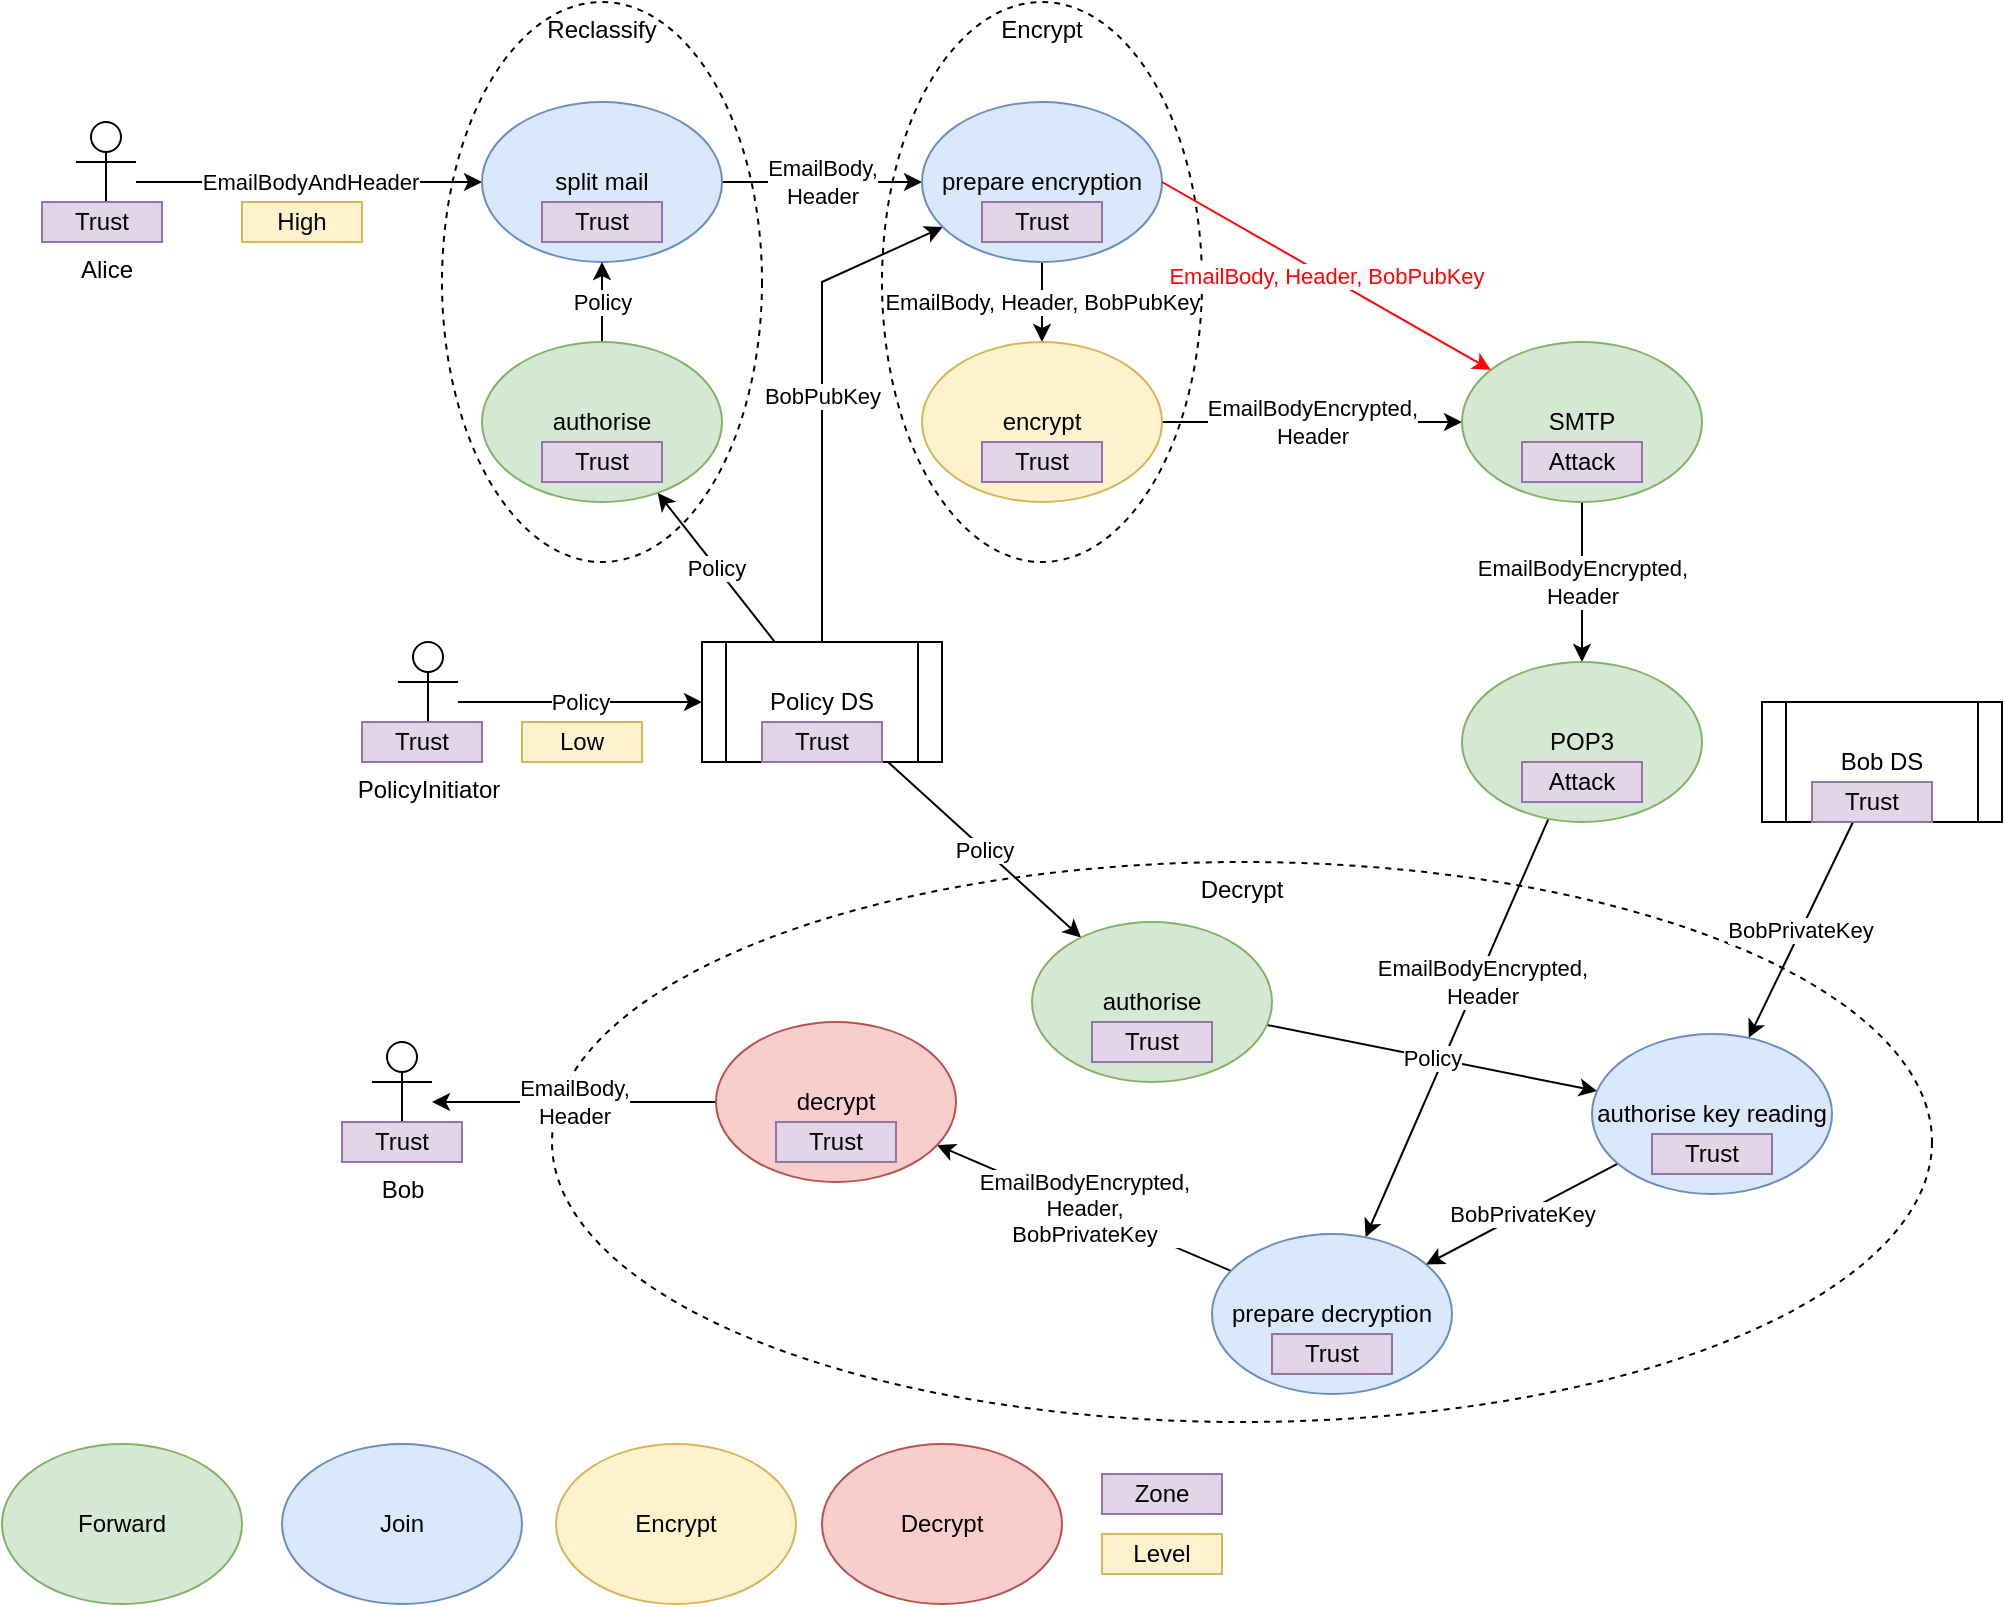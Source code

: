 <mxfile version="13.6.5" type="device"><diagram id="gDehdLpz8NnGAEyjNvfH" name="JPMail"><mxGraphModel dx="1422" dy="791" grid="1" gridSize="10" guides="1" tooltips="1" connect="1" arrows="1" fold="1" page="1" pageScale="1" pageWidth="1169" pageHeight="827" math="0" shadow="0"><root><mxCell id="0"/><mxCell id="1" parent="0"/><mxCell id="BaS644EHqQZidy21ATMn-22" value="Decrypt" style="ellipse;whiteSpace=wrap;html=1;dashed=1;verticalAlign=top;" vertex="1" parent="1"><mxGeometry x="285" y="450" width="690" height="280" as="geometry"/></mxCell><mxCell id="BaS644EHqQZidy21ATMn-9" value="Encrypt" style="ellipse;whiteSpace=wrap;html=1;dashed=1;verticalAlign=top;" vertex="1" parent="1"><mxGeometry x="450" y="20" width="160" height="280" as="geometry"/></mxCell><mxCell id="BaS644EHqQZidy21ATMn-3" value="Reclassify" style="ellipse;whiteSpace=wrap;html=1;dashed=1;verticalAlign=top;" vertex="1" parent="1"><mxGeometry x="230" y="20" width="160" height="280" as="geometry"/></mxCell><mxCell id="BaS644EHqQZidy21ATMn-6" value="EmailBodyAndHeader" style="rounded=0;orthogonalLoop=1;jettySize=auto;html=1;" edge="1" parent="1" source="BaS644EHqQZidy21ATMn-1" target="BaS644EHqQZidy21ATMn-4"><mxGeometry relative="1" as="geometry"/></mxCell><mxCell id="BaS644EHqQZidy21ATMn-1" value="Alice" style="shape=umlActor;verticalLabelPosition=bottom;verticalAlign=top;html=1;outlineConnect=0;" vertex="1" parent="1"><mxGeometry x="47" y="80" width="30" height="60" as="geometry"/></mxCell><mxCell id="BaS644EHqQZidy21ATMn-2" value="Bob" style="shape=umlActor;verticalLabelPosition=bottom;verticalAlign=top;html=1;outlineConnect=0;" vertex="1" parent="1"><mxGeometry x="195" y="540" width="30" height="60" as="geometry"/></mxCell><mxCell id="BaS644EHqQZidy21ATMn-17" value="EmailBody,&lt;br&gt;Header" style="edgeStyle=none;rounded=0;orthogonalLoop=1;jettySize=auto;html=1;" edge="1" parent="1" source="BaS644EHqQZidy21ATMn-4" target="BaS644EHqQZidy21ATMn-10"><mxGeometry relative="1" as="geometry"/></mxCell><mxCell id="BaS644EHqQZidy21ATMn-4" value="split mail" style="ellipse;whiteSpace=wrap;html=1;fillColor=#dae8fc;strokeColor=#6c8ebf;" vertex="1" parent="1"><mxGeometry x="250" y="70" width="120" height="80" as="geometry"/></mxCell><mxCell id="BaS644EHqQZidy21ATMn-7" value="Policy" style="edgeStyle=none;rounded=0;orthogonalLoop=1;jettySize=auto;html=1;" edge="1" parent="1" source="BaS644EHqQZidy21ATMn-5" target="BaS644EHqQZidy21ATMn-4"><mxGeometry relative="1" as="geometry"/></mxCell><mxCell id="BaS644EHqQZidy21ATMn-5" value="authorise" style="ellipse;whiteSpace=wrap;html=1;fillColor=#d5e8d4;strokeColor=#82b366;" vertex="1" parent="1"><mxGeometry x="250" y="190" width="120" height="80" as="geometry"/></mxCell><mxCell id="BaS644EHqQZidy21ATMn-13" value="Policy" style="edgeStyle=none;rounded=0;orthogonalLoop=1;jettySize=auto;html=1;" edge="1" parent="1" source="BaS644EHqQZidy21ATMn-8" target="BaS644EHqQZidy21ATMn-5"><mxGeometry relative="1" as="geometry"/></mxCell><mxCell id="BaS644EHqQZidy21ATMn-16" value="BobPubKey" style="edgeStyle=none;rounded=0;orthogonalLoop=1;jettySize=auto;html=1;exitX=0.5;exitY=0;exitDx=0;exitDy=0;" edge="1" parent="1" source="BaS644EHqQZidy21ATMn-8" target="BaS644EHqQZidy21ATMn-10"><mxGeometry relative="1" as="geometry"><Array as="points"><mxPoint x="420" y="160"/></Array></mxGeometry></mxCell><mxCell id="BaS644EHqQZidy21ATMn-32" value="Policy" style="edgeStyle=none;rounded=0;orthogonalLoop=1;jettySize=auto;html=1;" edge="1" parent="1" source="BaS644EHqQZidy21ATMn-8" target="BaS644EHqQZidy21ATMn-25"><mxGeometry relative="1" as="geometry"/></mxCell><mxCell id="BaS644EHqQZidy21ATMn-8" value="Policy DS" style="shape=process;whiteSpace=wrap;html=1;backgroundOutline=1;" vertex="1" parent="1"><mxGeometry x="360" y="340" width="120" height="60" as="geometry"/></mxCell><mxCell id="BaS644EHqQZidy21ATMn-12" value="EmailBody, Header, BobPubKey" style="edgeStyle=none;rounded=0;orthogonalLoop=1;jettySize=auto;html=1;" edge="1" parent="1" source="BaS644EHqQZidy21ATMn-10" target="BaS644EHqQZidy21ATMn-11"><mxGeometry relative="1" as="geometry"/></mxCell><mxCell id="BaS644EHqQZidy21ATMn-10" value="prepare encryption" style="ellipse;whiteSpace=wrap;html=1;fillColor=#dae8fc;strokeColor=#6c8ebf;" vertex="1" parent="1"><mxGeometry x="470" y="70" width="120" height="80" as="geometry"/></mxCell><mxCell id="BaS644EHqQZidy21ATMn-19" value="EmailBodyEncrypted,&lt;br&gt;Header" style="edgeStyle=none;rounded=0;orthogonalLoop=1;jettySize=auto;html=1;" edge="1" parent="1" source="BaS644EHqQZidy21ATMn-11" target="BaS644EHqQZidy21ATMn-18"><mxGeometry relative="1" as="geometry"/></mxCell><mxCell id="BaS644EHqQZidy21ATMn-11" value="encrypt" style="ellipse;whiteSpace=wrap;html=1;fillColor=#fff2cc;strokeColor=#d6b656;" vertex="1" parent="1"><mxGeometry x="470" y="190" width="120" height="80" as="geometry"/></mxCell><mxCell id="BaS644EHqQZidy21ATMn-15" value="Policy" style="edgeStyle=none;rounded=0;orthogonalLoop=1;jettySize=auto;html=1;" edge="1" parent="1" source="BaS644EHqQZidy21ATMn-14" target="BaS644EHqQZidy21ATMn-8"><mxGeometry relative="1" as="geometry"/></mxCell><mxCell id="BaS644EHqQZidy21ATMn-14" value="PolicyInitiator" style="shape=umlActor;verticalLabelPosition=bottom;verticalAlign=top;html=1;outlineConnect=0;" vertex="1" parent="1"><mxGeometry x="208" y="340" width="30" height="60" as="geometry"/></mxCell><mxCell id="BaS644EHqQZidy21ATMn-21" value="EmailBodyEncrypted,&lt;br&gt;Header" style="edgeStyle=none;rounded=0;orthogonalLoop=1;jettySize=auto;html=1;" edge="1" parent="1" source="BaS644EHqQZidy21ATMn-18" target="BaS644EHqQZidy21ATMn-20"><mxGeometry relative="1" as="geometry"/></mxCell><mxCell id="BaS644EHqQZidy21ATMn-18" value="SMTP" style="ellipse;whiteSpace=wrap;html=1;fillColor=#d5e8d4;strokeColor=#82b366;" vertex="1" parent="1"><mxGeometry x="740" y="190" width="120" height="80" as="geometry"/></mxCell><mxCell id="BaS644EHqQZidy21ATMn-30" value="EmailBodyEncrypted,&lt;br&gt;Header" style="edgeStyle=none;rounded=0;orthogonalLoop=1;jettySize=auto;html=1;" edge="1" parent="1" source="BaS644EHqQZidy21ATMn-20" target="BaS644EHqQZidy21ATMn-23"><mxGeometry x="-0.229" y="2" relative="1" as="geometry"><mxPoint as="offset"/></mxGeometry></mxCell><mxCell id="BaS644EHqQZidy21ATMn-20" value="POP3" style="ellipse;whiteSpace=wrap;html=1;fillColor=#d5e8d4;strokeColor=#82b366;" vertex="1" parent="1"><mxGeometry x="740" y="350" width="120" height="80" as="geometry"/></mxCell><mxCell id="BaS644EHqQZidy21ATMn-28" value="EmailBodyEncrypted,&lt;br&gt;Header,&lt;br&gt;BobPrivateKey" style="edgeStyle=none;rounded=0;orthogonalLoop=1;jettySize=auto;html=1;" edge="1" parent="1" source="BaS644EHqQZidy21ATMn-23" target="BaS644EHqQZidy21ATMn-26"><mxGeometry relative="1" as="geometry"/></mxCell><mxCell id="BaS644EHqQZidy21ATMn-23" value="prepare decryption" style="ellipse;whiteSpace=wrap;html=1;fillColor=#dae8fc;strokeColor=#6c8ebf;" vertex="1" parent="1"><mxGeometry x="615" y="636" width="120" height="80" as="geometry"/></mxCell><mxCell id="BaS644EHqQZidy21ATMn-29" value="BobPrivateKey" style="edgeStyle=none;rounded=0;orthogonalLoop=1;jettySize=auto;html=1;" edge="1" parent="1" source="BaS644EHqQZidy21ATMn-24" target="BaS644EHqQZidy21ATMn-23"><mxGeometry relative="1" as="geometry"/></mxCell><mxCell id="BaS644EHqQZidy21ATMn-24" value="authorise key reading" style="ellipse;whiteSpace=wrap;html=1;fillColor=#dae8fc;strokeColor=#6c8ebf;" vertex="1" parent="1"><mxGeometry x="805" y="536" width="120" height="80" as="geometry"/></mxCell><mxCell id="BaS644EHqQZidy21ATMn-31" value="Policy" style="edgeStyle=none;rounded=0;orthogonalLoop=1;jettySize=auto;html=1;" edge="1" parent="1" source="BaS644EHqQZidy21ATMn-25" target="BaS644EHqQZidy21ATMn-24"><mxGeometry relative="1" as="geometry"/></mxCell><mxCell id="BaS644EHqQZidy21ATMn-25" value="authorise" style="ellipse;whiteSpace=wrap;html=1;fillColor=#d5e8d4;strokeColor=#82b366;" vertex="1" parent="1"><mxGeometry x="525" y="480" width="120" height="80" as="geometry"/></mxCell><mxCell id="BaS644EHqQZidy21ATMn-27" value="EmailBody,&lt;br&gt;Header" style="edgeStyle=none;rounded=0;orthogonalLoop=1;jettySize=auto;html=1;" edge="1" parent="1" source="BaS644EHqQZidy21ATMn-26" target="BaS644EHqQZidy21ATMn-2"><mxGeometry relative="1" as="geometry"/></mxCell><mxCell id="BaS644EHqQZidy21ATMn-26" value="decrypt" style="ellipse;whiteSpace=wrap;html=1;fillColor=#f8cecc;strokeColor=#b85450;" vertex="1" parent="1"><mxGeometry x="367" y="530" width="120" height="80" as="geometry"/></mxCell><mxCell id="BaS644EHqQZidy21ATMn-34" value="BobPrivateKey" style="edgeStyle=none;rounded=0;orthogonalLoop=1;jettySize=auto;html=1;" edge="1" parent="1" source="BaS644EHqQZidy21ATMn-33" target="BaS644EHqQZidy21ATMn-24"><mxGeometry relative="1" as="geometry"/></mxCell><mxCell id="BaS644EHqQZidy21ATMn-33" value="Bob DS" style="shape=process;whiteSpace=wrap;html=1;backgroundOutline=1;" vertex="1" parent="1"><mxGeometry x="890" y="370" width="120" height="60" as="geometry"/></mxCell><mxCell id="BaS644EHqQZidy21ATMn-35" value="Forward" style="ellipse;whiteSpace=wrap;html=1;fillColor=#d5e8d4;strokeColor=#82b366;" vertex="1" parent="1"><mxGeometry x="10" y="741" width="120" height="80" as="geometry"/></mxCell><mxCell id="BaS644EHqQZidy21ATMn-36" value="Join" style="ellipse;whiteSpace=wrap;html=1;fillColor=#dae8fc;strokeColor=#6c8ebf;" vertex="1" parent="1"><mxGeometry x="150" y="741" width="120" height="80" as="geometry"/></mxCell><mxCell id="BaS644EHqQZidy21ATMn-37" value="Encrypt" style="ellipse;whiteSpace=wrap;html=1;fillColor=#fff2cc;strokeColor=#d6b656;" vertex="1" parent="1"><mxGeometry x="287" y="741" width="120" height="80" as="geometry"/></mxCell><mxCell id="BaS644EHqQZidy21ATMn-38" value="Decrypt" style="ellipse;whiteSpace=wrap;html=1;fillColor=#f8cecc;strokeColor=#b85450;" vertex="1" parent="1"><mxGeometry x="420" y="741" width="120" height="80" as="geometry"/></mxCell><mxCell id="BaS644EHqQZidy21ATMn-40" value="Zone" style="text;html=1;strokeColor=#9673a6;fillColor=#e1d5e7;align=center;verticalAlign=middle;whiteSpace=wrap;rounded=0;" vertex="1" parent="1"><mxGeometry x="560" y="756" width="60" height="20" as="geometry"/></mxCell><mxCell id="BaS644EHqQZidy21ATMn-41" value="Level" style="text;html=1;strokeColor=#d6b656;fillColor=#fff2cc;align=center;verticalAlign=middle;whiteSpace=wrap;rounded=0;" vertex="1" parent="1"><mxGeometry x="560" y="786" width="60" height="20" as="geometry"/></mxCell><mxCell id="BaS644EHqQZidy21ATMn-42" value="High" style="text;html=1;strokeColor=#d6b656;fillColor=#fff2cc;align=center;verticalAlign=middle;whiteSpace=wrap;rounded=0;" vertex="1" parent="1"><mxGeometry x="130" y="120" width="60" height="20" as="geometry"/></mxCell><mxCell id="BaS644EHqQZidy21ATMn-43" value="Attack" style="text;html=1;strokeColor=#9673a6;fillColor=#e1d5e7;align=center;verticalAlign=middle;whiteSpace=wrap;rounded=0;" vertex="1" parent="1"><mxGeometry x="770" y="240" width="60" height="20" as="geometry"/></mxCell><mxCell id="BaS644EHqQZidy21ATMn-44" value="Attack" style="text;html=1;strokeColor=#9673a6;fillColor=#e1d5e7;align=center;verticalAlign=middle;whiteSpace=wrap;rounded=0;" vertex="1" parent="1"><mxGeometry x="770" y="400" width="60" height="20" as="geometry"/></mxCell><mxCell id="BaS644EHqQZidy21ATMn-45" value="Low" style="text;html=1;strokeColor=#d6b656;fillColor=#fff2cc;align=center;verticalAlign=middle;whiteSpace=wrap;rounded=0;" vertex="1" parent="1"><mxGeometry x="270" y="380" width="60" height="20" as="geometry"/></mxCell><mxCell id="BaS644EHqQZidy21ATMn-46" value="Trust" style="text;html=1;strokeColor=#9673a6;fillColor=#e1d5e7;align=center;verticalAlign=middle;whiteSpace=wrap;rounded=0;" vertex="1" parent="1"><mxGeometry x="280" y="120" width="60" height="20" as="geometry"/></mxCell><mxCell id="BaS644EHqQZidy21ATMn-47" value="Trust" style="text;html=1;strokeColor=#9673a6;fillColor=#e1d5e7;align=center;verticalAlign=middle;whiteSpace=wrap;rounded=0;" vertex="1" parent="1"><mxGeometry x="280" y="240" width="60" height="20" as="geometry"/></mxCell><mxCell id="BaS644EHqQZidy21ATMn-48" value="Trust" style="text;html=1;strokeColor=#9673a6;fillColor=#e1d5e7;align=center;verticalAlign=middle;whiteSpace=wrap;rounded=0;" vertex="1" parent="1"><mxGeometry x="500" y="120" width="60" height="20" as="geometry"/></mxCell><mxCell id="BaS644EHqQZidy21ATMn-49" value="Trust" style="text;html=1;strokeColor=#9673a6;fillColor=#e1d5e7;align=center;verticalAlign=middle;whiteSpace=wrap;rounded=0;" vertex="1" parent="1"><mxGeometry x="500" y="240" width="60" height="20" as="geometry"/></mxCell><mxCell id="BaS644EHqQZidy21ATMn-50" value="Trust" style="text;html=1;strokeColor=#9673a6;fillColor=#e1d5e7;align=center;verticalAlign=middle;whiteSpace=wrap;rounded=0;" vertex="1" parent="1"><mxGeometry x="30" y="120" width="60" height="20" as="geometry"/></mxCell><mxCell id="BaS644EHqQZidy21ATMn-51" value="Trust" style="text;html=1;strokeColor=#9673a6;fillColor=#e1d5e7;align=center;verticalAlign=middle;whiteSpace=wrap;rounded=0;" vertex="1" parent="1"><mxGeometry x="180" y="580" width="60" height="20" as="geometry"/></mxCell><mxCell id="BaS644EHqQZidy21ATMn-52" value="Trust" style="text;html=1;strokeColor=#9673a6;fillColor=#e1d5e7;align=center;verticalAlign=middle;whiteSpace=wrap;rounded=0;" vertex="1" parent="1"><mxGeometry x="190" y="380" width="60" height="20" as="geometry"/></mxCell><mxCell id="BaS644EHqQZidy21ATMn-53" value="Trust" style="text;html=1;strokeColor=#9673a6;fillColor=#e1d5e7;align=center;verticalAlign=middle;whiteSpace=wrap;rounded=0;" vertex="1" parent="1"><mxGeometry x="555" y="530" width="60" height="20" as="geometry"/></mxCell><mxCell id="BaS644EHqQZidy21ATMn-54" value="Trust" style="text;html=1;strokeColor=#9673a6;fillColor=#e1d5e7;align=center;verticalAlign=middle;whiteSpace=wrap;rounded=0;" vertex="1" parent="1"><mxGeometry x="835" y="586" width="60" height="20" as="geometry"/></mxCell><mxCell id="BaS644EHqQZidy21ATMn-55" value="Trust" style="text;html=1;strokeColor=#9673a6;fillColor=#e1d5e7;align=center;verticalAlign=middle;whiteSpace=wrap;rounded=0;" vertex="1" parent="1"><mxGeometry x="645" y="686" width="60" height="20" as="geometry"/></mxCell><mxCell id="BaS644EHqQZidy21ATMn-56" value="Trust" style="text;html=1;strokeColor=#9673a6;fillColor=#e1d5e7;align=center;verticalAlign=middle;whiteSpace=wrap;rounded=0;" vertex="1" parent="1"><mxGeometry x="397" y="580" width="60" height="20" as="geometry"/></mxCell><mxCell id="BaS644EHqQZidy21ATMn-57" value="Trust" style="text;html=1;strokeColor=#9673a6;fillColor=#e1d5e7;align=center;verticalAlign=middle;whiteSpace=wrap;rounded=0;" vertex="1" parent="1"><mxGeometry x="390" y="380" width="60" height="20" as="geometry"/></mxCell><mxCell id="BaS644EHqQZidy21ATMn-58" value="Trust" style="text;html=1;strokeColor=#9673a6;fillColor=#e1d5e7;align=center;verticalAlign=middle;whiteSpace=wrap;rounded=0;" vertex="1" parent="1"><mxGeometry x="915" y="410" width="60" height="20" as="geometry"/></mxCell><mxCell id="BaS644EHqQZidy21ATMn-59" value="EmailBody, Header, BobPubKey" style="edgeStyle=none;rounded=0;orthogonalLoop=1;jettySize=auto;html=1;exitX=1;exitY=0.5;exitDx=0;exitDy=0;strokeColor=#FF0303;fontColor=#FF0303;" edge="1" parent="1" source="BaS644EHqQZidy21ATMn-10" target="BaS644EHqQZidy21ATMn-18"><mxGeometry relative="1" as="geometry"><mxPoint x="530" y="150" as="sourcePoint"/><mxPoint x="530" y="190" as="targetPoint"/></mxGeometry></mxCell></root></mxGraphModel></diagram></mxfile>